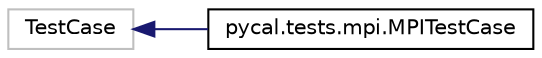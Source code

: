 digraph "Graphical Class Hierarchy"
{
  edge [fontname="Helvetica",fontsize="10",labelfontname="Helvetica",labelfontsize="10"];
  node [fontname="Helvetica",fontsize="10",shape=record];
  rankdir="LR";
  Node1 [label="TestCase",height=0.2,width=0.4,color="grey75", fillcolor="white", style="filled"];
  Node1 -> Node2 [dir="back",color="midnightblue",fontsize="10",style="solid",fontname="Helvetica"];
  Node2 [label="pycal.tests.mpi.MPITestCase",height=0.2,width=0.4,color="black", fillcolor="white", style="filled",URL="$classpycal_1_1tests_1_1mpi_1_1_m_p_i_test_case.html"];
}
